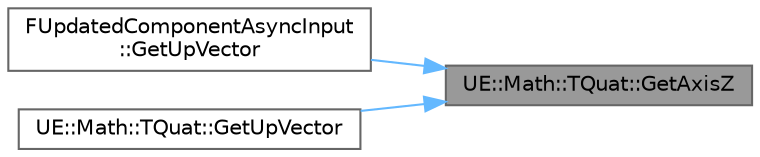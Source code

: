 digraph "UE::Math::TQuat::GetAxisZ"
{
 // INTERACTIVE_SVG=YES
 // LATEX_PDF_SIZE
  bgcolor="transparent";
  edge [fontname=Helvetica,fontsize=10,labelfontname=Helvetica,labelfontsize=10];
  node [fontname=Helvetica,fontsize=10,shape=box,height=0.2,width=0.4];
  rankdir="RL";
  Node1 [id="Node000001",label="UE::Math::TQuat::GetAxisZ",height=0.2,width=0.4,color="gray40", fillcolor="grey60", style="filled", fontcolor="black",tooltip="Get the up direction (Z axis) after it has been rotated by this Quaternion."];
  Node1 -> Node2 [id="edge1_Node000001_Node000002",dir="back",color="steelblue1",style="solid",tooltip=" "];
  Node2 [id="Node000002",label="FUpdatedComponentAsyncInput\l::GetUpVector",height=0.2,width=0.4,color="grey40", fillcolor="white", style="filled",URL="$d6/d32/structFUpdatedComponentAsyncInput.html#a5421dd6c7a2f5f1680c482fddba35cb8",tooltip=" "];
  Node1 -> Node3 [id="edge2_Node000001_Node000003",dir="back",color="steelblue1",style="solid",tooltip=" "];
  Node3 [id="Node000003",label="UE::Math::TQuat::GetUpVector",height=0.2,width=0.4,color="grey40", fillcolor="white", style="filled",URL="$d6/d4a/structUE_1_1Math_1_1TQuat.html#a6fa965bd832d7e32e50b77f106e707de",tooltip="Get the up direction (Z axis) after it has been rotated by this Quaternion."];
}

